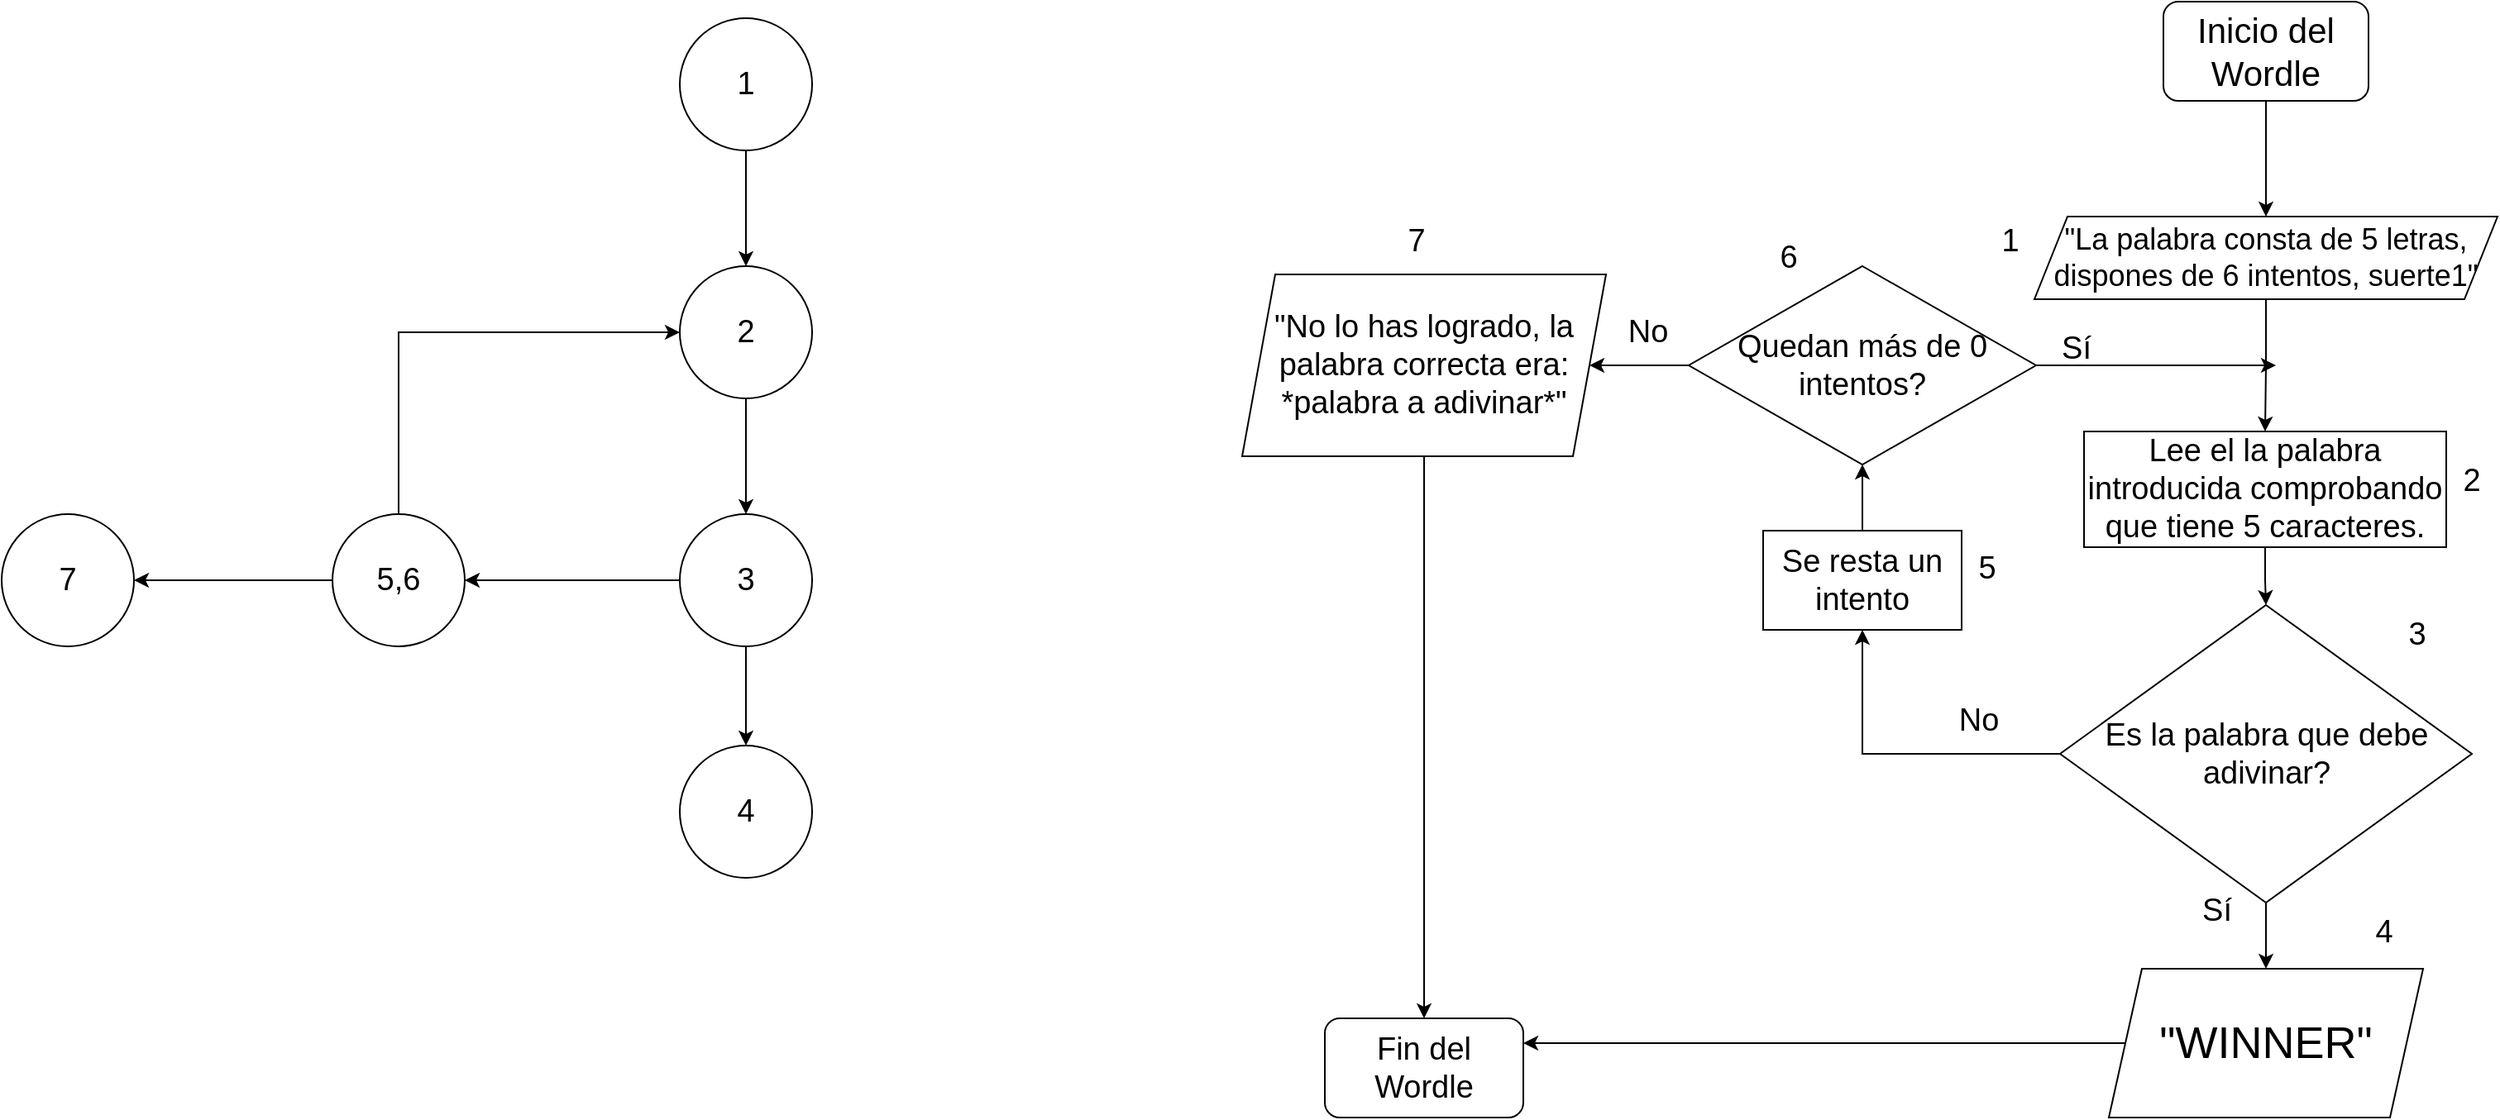 <mxfile version="23.1.0" type="github">
  <diagram name="Página-1" id="_J_0oa2rCSg37kWWBLiF">
    <mxGraphModel dx="2390" dy="846" grid="1" gridSize="10" guides="1" tooltips="1" connect="1" arrows="1" fold="1" page="1" pageScale="1" pageWidth="827" pageHeight="1169" math="0" shadow="0">
      <root>
        <mxCell id="0" />
        <mxCell id="1" parent="0" />
        <mxCell id="B1qj2pslxbooKWosbfYo-4" style="edgeStyle=orthogonalEdgeStyle;rounded=0;orthogonalLoop=1;jettySize=auto;html=1;" parent="1" source="B1qj2pslxbooKWosbfYo-1" target="B1qj2pslxbooKWosbfYo-2" edge="1">
          <mxGeometry relative="1" as="geometry" />
        </mxCell>
        <mxCell id="B1qj2pslxbooKWosbfYo-1" value="&lt;font style=&quot;font-size: 21px;&quot;&gt;Inicio del Wordle&lt;/font&gt;" style="rounded=1;whiteSpace=wrap;html=1;" parent="1" vertex="1">
          <mxGeometry x="597" width="124" height="60" as="geometry" />
        </mxCell>
        <mxCell id="B1qj2pslxbooKWosbfYo-8" style="edgeStyle=orthogonalEdgeStyle;rounded=0;orthogonalLoop=1;jettySize=auto;html=1;" parent="1" source="B1qj2pslxbooKWosbfYo-2" target="B1qj2pslxbooKWosbfYo-5" edge="1">
          <mxGeometry relative="1" as="geometry" />
        </mxCell>
        <mxCell id="B1qj2pslxbooKWosbfYo-2" value="&lt;font style=&quot;font-size: 18px;&quot;&gt;&quot;La palabra consta de 5 letras, dispones de 6 intentos, suerte1&quot;&lt;/font&gt;" style="shape=parallelogram;perimeter=parallelogramPerimeter;whiteSpace=wrap;html=1;fixedSize=1;" parent="1" vertex="1">
          <mxGeometry x="519" y="130" width="280" height="50" as="geometry" />
        </mxCell>
        <mxCell id="B1qj2pslxbooKWosbfYo-16" style="edgeStyle=orthogonalEdgeStyle;rounded=0;orthogonalLoop=1;jettySize=auto;html=1;" parent="1" source="B1qj2pslxbooKWosbfYo-5" target="B1qj2pslxbooKWosbfYo-7" edge="1">
          <mxGeometry relative="1" as="geometry" />
        </mxCell>
        <mxCell id="B1qj2pslxbooKWosbfYo-5" value="&lt;font style=&quot;font-size: 19px;&quot;&gt;Lee el la palabra introducida comprobando que tiene 5 caracteres.&lt;/font&gt;" style="rounded=0;whiteSpace=wrap;html=1;" parent="1" vertex="1">
          <mxGeometry x="549" y="260" width="219" height="70" as="geometry" />
        </mxCell>
        <mxCell id="B1qj2pslxbooKWosbfYo-12" style="edgeStyle=orthogonalEdgeStyle;rounded=0;orthogonalLoop=1;jettySize=auto;html=1;" parent="1" source="B1qj2pslxbooKWosbfYo-19" edge="1">
          <mxGeometry relative="1" as="geometry">
            <mxPoint x="665" y="220" as="targetPoint" />
            <Array as="points">
              <mxPoint x="415" y="220" />
            </Array>
          </mxGeometry>
        </mxCell>
        <mxCell id="B1qj2pslxbooKWosbfYo-30" style="edgeStyle=orthogonalEdgeStyle;rounded=0;orthogonalLoop=1;jettySize=auto;html=1;entryX=0.5;entryY=0;entryDx=0;entryDy=0;" parent="1" source="B1qj2pslxbooKWosbfYo-7" target="B1qj2pslxbooKWosbfYo-29" edge="1">
          <mxGeometry relative="1" as="geometry" />
        </mxCell>
        <mxCell id="B1qj2pslxbooKWosbfYo-7" value="&lt;font style=&quot;font-size: 19px;&quot;&gt;Es la palabra que debe adivinar?&lt;/font&gt;" style="rhombus;whiteSpace=wrap;html=1;" parent="1" vertex="1">
          <mxGeometry x="534.5" y="365" width="249" height="180" as="geometry" />
        </mxCell>
        <mxCell id="B1qj2pslxbooKWosbfYo-10" value="" style="rounded=0;whiteSpace=wrap;html=1;" parent="1" vertex="1">
          <mxGeometry x="649" y="220" width="10" as="geometry" />
        </mxCell>
        <mxCell id="B1qj2pslxbooKWosbfYo-17" value="&lt;font style=&quot;font-size: 19px;&quot;&gt;No&lt;/font&gt;" style="text;html=1;align=center;verticalAlign=middle;resizable=0;points=[];autosize=1;strokeColor=none;fillColor=none;" parent="1" vertex="1">
          <mxGeometry x="460" y="415" width="50" height="40" as="geometry" />
        </mxCell>
        <mxCell id="B1qj2pslxbooKWosbfYo-21" style="edgeStyle=orthogonalEdgeStyle;rounded=0;orthogonalLoop=1;jettySize=auto;html=1;entryX=0.5;entryY=1;entryDx=0;entryDy=0;" parent="1" source="B1qj2pslxbooKWosbfYo-18" target="B1qj2pslxbooKWosbfYo-19" edge="1">
          <mxGeometry relative="1" as="geometry" />
        </mxCell>
        <mxCell id="B1qj2pslxbooKWosbfYo-18" value="&lt;font style=&quot;font-size: 19px;&quot;&gt;Se resta un intento&lt;/font&gt;" style="rounded=0;whiteSpace=wrap;html=1;" parent="1" vertex="1">
          <mxGeometry x="355" y="320" width="120" height="60" as="geometry" />
        </mxCell>
        <mxCell id="B1qj2pslxbooKWosbfYo-20" value="" style="edgeStyle=orthogonalEdgeStyle;rounded=0;orthogonalLoop=1;jettySize=auto;html=1;" parent="1" source="B1qj2pslxbooKWosbfYo-7" edge="1">
          <mxGeometry relative="1" as="geometry">
            <mxPoint x="534" y="455" as="sourcePoint" />
            <mxPoint x="415" y="380" as="targetPoint" />
            <Array as="points">
              <mxPoint x="415" y="455" />
            </Array>
          </mxGeometry>
        </mxCell>
        <mxCell id="B1qj2pslxbooKWosbfYo-25" style="edgeStyle=orthogonalEdgeStyle;rounded=0;orthogonalLoop=1;jettySize=auto;html=1;" parent="1" source="B1qj2pslxbooKWosbfYo-19" target="B1qj2pslxbooKWosbfYo-24" edge="1">
          <mxGeometry relative="1" as="geometry" />
        </mxCell>
        <mxCell id="B1qj2pslxbooKWosbfYo-19" value="&lt;font style=&quot;font-size: 19px;&quot;&gt;Quedan más de 0 intentos?&lt;/font&gt;" style="rhombus;whiteSpace=wrap;html=1;" parent="1" vertex="1">
          <mxGeometry x="310" y="160" width="210" height="120" as="geometry" />
        </mxCell>
        <mxCell id="B1qj2pslxbooKWosbfYo-22" value="&lt;font style=&quot;font-size: 19px;&quot;&gt;Sí&lt;/font&gt;" style="text;html=1;align=center;verticalAlign=middle;resizable=0;points=[];autosize=1;strokeColor=none;fillColor=none;" parent="1" vertex="1">
          <mxGeometry x="524" y="190" width="40" height="40" as="geometry" />
        </mxCell>
        <mxCell id="B1qj2pslxbooKWosbfYo-27" style="edgeStyle=orthogonalEdgeStyle;rounded=0;orthogonalLoop=1;jettySize=auto;html=1;" parent="1" source="B1qj2pslxbooKWosbfYo-24" target="B1qj2pslxbooKWosbfYo-26" edge="1">
          <mxGeometry relative="1" as="geometry" />
        </mxCell>
        <mxCell id="B1qj2pslxbooKWosbfYo-24" value="&lt;font style=&quot;font-size: 19px;&quot;&gt;&quot;No lo has logrado, la palabra correcta era: *palabra a adivinar*&quot;&lt;/font&gt;" style="shape=parallelogram;perimeter=parallelogramPerimeter;whiteSpace=wrap;html=1;fixedSize=1;" parent="1" vertex="1">
          <mxGeometry x="40" y="165" width="220" height="110" as="geometry" />
        </mxCell>
        <mxCell id="B1qj2pslxbooKWosbfYo-26" value="&lt;font style=&quot;font-size: 19px;&quot;&gt;Fin del Wordle&lt;/font&gt;" style="rounded=1;whiteSpace=wrap;html=1;" parent="1" vertex="1">
          <mxGeometry x="90" y="615" width="120" height="60" as="geometry" />
        </mxCell>
        <mxCell id="B1qj2pslxbooKWosbfYo-28" value="&lt;font style=&quot;font-size: 19px;&quot;&gt;No&lt;/font&gt;" style="text;html=1;align=center;verticalAlign=middle;resizable=0;points=[];autosize=1;strokeColor=none;fillColor=none;" parent="1" vertex="1">
          <mxGeometry x="260" y="180" width="50" height="40" as="geometry" />
        </mxCell>
        <mxCell id="B1qj2pslxbooKWosbfYo-34" style="edgeStyle=orthogonalEdgeStyle;rounded=0;orthogonalLoop=1;jettySize=auto;html=1;entryX=1;entryY=0.25;entryDx=0;entryDy=0;" parent="1" source="B1qj2pslxbooKWosbfYo-29" target="B1qj2pslxbooKWosbfYo-26" edge="1">
          <mxGeometry relative="1" as="geometry">
            <mxPoint x="459" y="740.0" as="targetPoint" />
          </mxGeometry>
        </mxCell>
        <mxCell id="B1qj2pslxbooKWosbfYo-29" value="&lt;font style=&quot;font-size: 27px;&quot;&gt;&quot;WINNER&quot;&lt;/font&gt;" style="shape=parallelogram;perimeter=parallelogramPerimeter;whiteSpace=wrap;html=1;fixedSize=1;" parent="1" vertex="1">
          <mxGeometry x="564" y="585" width="190" height="90" as="geometry" />
        </mxCell>
        <mxCell id="B1qj2pslxbooKWosbfYo-31" value="&lt;font style=&quot;font-size: 19px;&quot;&gt;Sí&lt;/font&gt;" style="text;html=1;align=center;verticalAlign=middle;resizable=0;points=[];autosize=1;strokeColor=none;fillColor=none;" parent="1" vertex="1">
          <mxGeometry x="609" y="530" width="40" height="40" as="geometry" />
        </mxCell>
        <mxCell id="HOH0YegS0xkQk_PpyBHZ-4" style="edgeStyle=orthogonalEdgeStyle;rounded=0;orthogonalLoop=1;jettySize=auto;html=1;" edge="1" parent="1" source="HOH0YegS0xkQk_PpyBHZ-1" target="HOH0YegS0xkQk_PpyBHZ-2">
          <mxGeometry relative="1" as="geometry" />
        </mxCell>
        <mxCell id="HOH0YegS0xkQk_PpyBHZ-1" value="&lt;font style=&quot;font-size: 19px;&quot;&gt;1&lt;/font&gt;" style="ellipse;whiteSpace=wrap;html=1;aspect=fixed;" vertex="1" parent="1">
          <mxGeometry x="-300" y="10" width="80" height="80" as="geometry" />
        </mxCell>
        <mxCell id="HOH0YegS0xkQk_PpyBHZ-5" style="edgeStyle=orthogonalEdgeStyle;rounded=0;orthogonalLoop=1;jettySize=auto;html=1;" edge="1" parent="1" source="HOH0YegS0xkQk_PpyBHZ-2" target="HOH0YegS0xkQk_PpyBHZ-3">
          <mxGeometry relative="1" as="geometry" />
        </mxCell>
        <mxCell id="HOH0YegS0xkQk_PpyBHZ-2" value="&lt;font style=&quot;font-size: 19px;&quot;&gt;2&lt;/font&gt;" style="ellipse;whiteSpace=wrap;html=1;aspect=fixed;" vertex="1" parent="1">
          <mxGeometry x="-300" y="160" width="80" height="80" as="geometry" />
        </mxCell>
        <mxCell id="HOH0YegS0xkQk_PpyBHZ-10" style="edgeStyle=orthogonalEdgeStyle;rounded=0;orthogonalLoop=1;jettySize=auto;html=1;" edge="1" parent="1" source="HOH0YegS0xkQk_PpyBHZ-3" target="HOH0YegS0xkQk_PpyBHZ-8">
          <mxGeometry relative="1" as="geometry" />
        </mxCell>
        <mxCell id="HOH0YegS0xkQk_PpyBHZ-11" style="edgeStyle=orthogonalEdgeStyle;rounded=0;orthogonalLoop=1;jettySize=auto;html=1;" edge="1" parent="1" source="HOH0YegS0xkQk_PpyBHZ-3" target="HOH0YegS0xkQk_PpyBHZ-7">
          <mxGeometry relative="1" as="geometry" />
        </mxCell>
        <mxCell id="HOH0YegS0xkQk_PpyBHZ-3" value="&lt;font style=&quot;font-size: 19px;&quot;&gt;3&lt;/font&gt;" style="ellipse;whiteSpace=wrap;html=1;aspect=fixed;" vertex="1" parent="1">
          <mxGeometry x="-300" y="310" width="80" height="80" as="geometry" />
        </mxCell>
        <mxCell id="HOH0YegS0xkQk_PpyBHZ-6" style="edgeStyle=orthogonalEdgeStyle;rounded=0;orthogonalLoop=1;jettySize=auto;html=1;exitX=0.5;exitY=1;exitDx=0;exitDy=0;" edge="1" parent="1" source="HOH0YegS0xkQk_PpyBHZ-3" target="HOH0YegS0xkQk_PpyBHZ-3">
          <mxGeometry relative="1" as="geometry" />
        </mxCell>
        <mxCell id="HOH0YegS0xkQk_PpyBHZ-7" value="&lt;font style=&quot;font-size: 19px;&quot;&gt;4&lt;/font&gt;" style="ellipse;whiteSpace=wrap;html=1;aspect=fixed;" vertex="1" parent="1">
          <mxGeometry x="-300" y="450" width="80" height="80" as="geometry" />
        </mxCell>
        <mxCell id="HOH0YegS0xkQk_PpyBHZ-9" style="edgeStyle=orthogonalEdgeStyle;rounded=0;orthogonalLoop=1;jettySize=auto;html=1;entryX=0;entryY=0.5;entryDx=0;entryDy=0;" edge="1" parent="1" source="HOH0YegS0xkQk_PpyBHZ-8" target="HOH0YegS0xkQk_PpyBHZ-2">
          <mxGeometry relative="1" as="geometry">
            <Array as="points">
              <mxPoint x="-470" y="200" />
            </Array>
          </mxGeometry>
        </mxCell>
        <mxCell id="HOH0YegS0xkQk_PpyBHZ-13" style="edgeStyle=orthogonalEdgeStyle;rounded=0;orthogonalLoop=1;jettySize=auto;html=1;" edge="1" parent="1" source="HOH0YegS0xkQk_PpyBHZ-8" target="HOH0YegS0xkQk_PpyBHZ-12">
          <mxGeometry relative="1" as="geometry" />
        </mxCell>
        <mxCell id="HOH0YegS0xkQk_PpyBHZ-8" value="&lt;font style=&quot;font-size: 19px;&quot;&gt;5,6&lt;/font&gt;" style="ellipse;whiteSpace=wrap;html=1;aspect=fixed;" vertex="1" parent="1">
          <mxGeometry x="-510" y="310" width="80" height="80" as="geometry" />
        </mxCell>
        <mxCell id="HOH0YegS0xkQk_PpyBHZ-12" value="&lt;font style=&quot;font-size: 19px;&quot;&gt;7&lt;/font&gt;" style="ellipse;whiteSpace=wrap;html=1;aspect=fixed;" vertex="1" parent="1">
          <mxGeometry x="-710" y="310" width="80" height="80" as="geometry" />
        </mxCell>
        <mxCell id="HOH0YegS0xkQk_PpyBHZ-14" value="&lt;font style=&quot;font-size: 19px;&quot;&gt;1&lt;/font&gt;" style="text;html=1;align=center;verticalAlign=middle;resizable=0;points=[];autosize=1;strokeColor=none;fillColor=none;" vertex="1" parent="1">
          <mxGeometry x="489" y="125" width="30" height="40" as="geometry" />
        </mxCell>
        <mxCell id="HOH0YegS0xkQk_PpyBHZ-15" value="&lt;font style=&quot;font-size: 19px;&quot;&gt;2&lt;/font&gt;" style="text;html=1;align=center;verticalAlign=middle;resizable=0;points=[];autosize=1;strokeColor=none;fillColor=none;" vertex="1" parent="1">
          <mxGeometry x="768" y="270" width="30" height="40" as="geometry" />
        </mxCell>
        <mxCell id="HOH0YegS0xkQk_PpyBHZ-16" value="&lt;font style=&quot;font-size: 19px;&quot;&gt;3&lt;/font&gt;" style="text;html=1;align=center;verticalAlign=middle;resizable=0;points=[];autosize=1;strokeColor=none;fillColor=none;" vertex="1" parent="1">
          <mxGeometry x="735" y="363" width="30" height="40" as="geometry" />
        </mxCell>
        <mxCell id="HOH0YegS0xkQk_PpyBHZ-17" value="&lt;font style=&quot;font-size: 19px;&quot;&gt;4&lt;/font&gt;" style="text;html=1;align=center;verticalAlign=middle;resizable=0;points=[];autosize=1;strokeColor=none;fillColor=none;" vertex="1" parent="1">
          <mxGeometry x="715" y="543" width="30" height="40" as="geometry" />
        </mxCell>
        <mxCell id="HOH0YegS0xkQk_PpyBHZ-18" value="&lt;font style=&quot;font-size: 19px;&quot;&gt;5&lt;/font&gt;" style="text;html=1;align=center;verticalAlign=middle;resizable=0;points=[];autosize=1;strokeColor=none;fillColor=none;" vertex="1" parent="1">
          <mxGeometry x="475" y="323" width="30" height="40" as="geometry" />
        </mxCell>
        <mxCell id="HOH0YegS0xkQk_PpyBHZ-19" value="&lt;font style=&quot;font-size: 19px;&quot;&gt;6&lt;/font&gt;" style="text;html=1;align=center;verticalAlign=middle;resizable=0;points=[];autosize=1;strokeColor=none;fillColor=none;" vertex="1" parent="1">
          <mxGeometry x="355" y="135" width="30" height="40" as="geometry" />
        </mxCell>
        <mxCell id="HOH0YegS0xkQk_PpyBHZ-20" value="&lt;font style=&quot;font-size: 19px;&quot;&gt;7&lt;/font&gt;" style="text;html=1;align=center;verticalAlign=middle;resizable=0;points=[];autosize=1;strokeColor=none;fillColor=none;" vertex="1" parent="1">
          <mxGeometry x="130" y="125" width="30" height="40" as="geometry" />
        </mxCell>
      </root>
    </mxGraphModel>
  </diagram>
</mxfile>
